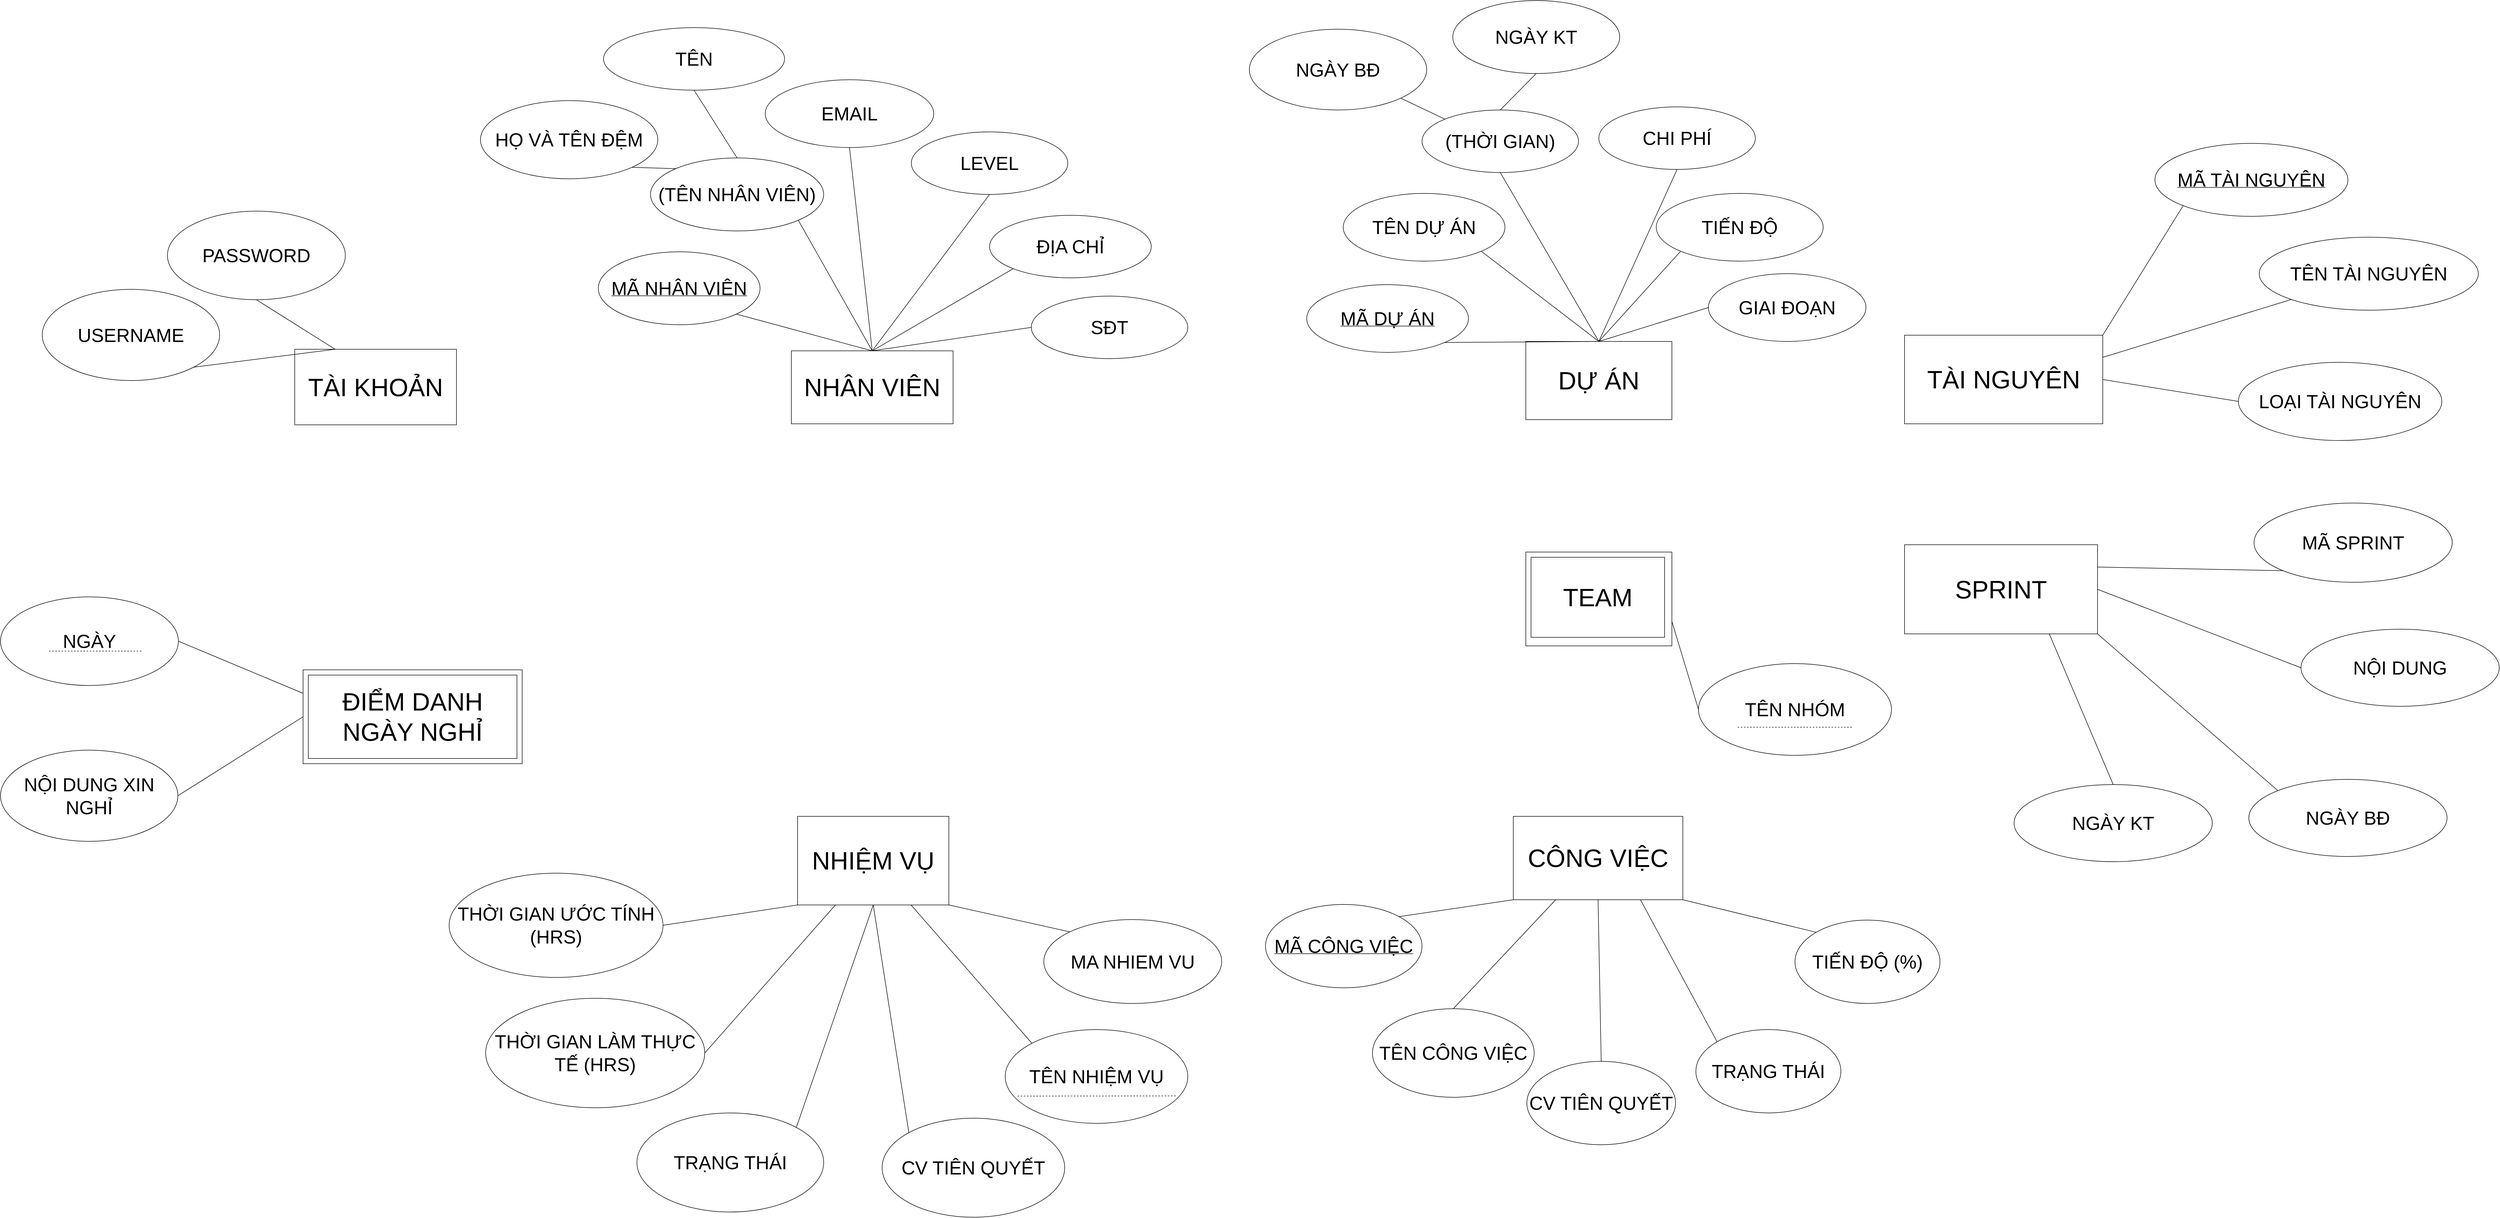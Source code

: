 <mxfile version="21.7.5" type="device">
  <diagram id="C5RBs43oDa-KdzZeNtuy" name="Page-1">
    <mxGraphModel dx="7277" dy="4274" grid="1" gridSize="10" guides="1" tooltips="1" connect="1" arrows="1" fold="1" page="1" pageScale="1" pageWidth="827" pageHeight="1169" math="0" shadow="0">
      <root>
        <mxCell id="WIyWlLk6GJQsqaUBKTNV-0" />
        <mxCell id="WIyWlLk6GJQsqaUBKTNV-1" parent="WIyWlLk6GJQsqaUBKTNV-0" />
        <mxCell id="E47bJIEnCqPPnaEcUkM_-0" value="&lt;font style=&quot;font-size: 48px;&quot;&gt;TÀI KHOẢN&lt;/font&gt;" style="rounded=0;whiteSpace=wrap;html=1;" parent="WIyWlLk6GJQsqaUBKTNV-1" vertex="1">
          <mxGeometry x="-166" y="225" width="310" height="145" as="geometry" />
        </mxCell>
        <mxCell id="E47bJIEnCqPPnaEcUkM_-1" value="&lt;font style=&quot;font-size: 36px;&quot;&gt;USERNAME&lt;/font&gt;" style="ellipse;whiteSpace=wrap;html=1;" parent="WIyWlLk6GJQsqaUBKTNV-1" vertex="1">
          <mxGeometry x="-650" y="110" width="340" height="175" as="geometry" />
        </mxCell>
        <mxCell id="E47bJIEnCqPPnaEcUkM_-2" value="&lt;font style=&quot;font-size: 36px;&quot;&gt;PASSWORD&lt;/font&gt;" style="ellipse;whiteSpace=wrap;html=1;" parent="WIyWlLk6GJQsqaUBKTNV-1" vertex="1">
          <mxGeometry x="-410" y="-40" width="341" height="170" as="geometry" />
        </mxCell>
        <mxCell id="E47bJIEnCqPPnaEcUkM_-3" value="" style="endArrow=none;html=1;rounded=0;exitX=0.25;exitY=0;exitDx=0;exitDy=0;entryX=1;entryY=1;entryDx=0;entryDy=0;" parent="WIyWlLk6GJQsqaUBKTNV-1" source="E47bJIEnCqPPnaEcUkM_-0" target="E47bJIEnCqPPnaEcUkM_-1" edge="1">
          <mxGeometry width="50" height="50" relative="1" as="geometry">
            <mxPoint x="150" y="390" as="sourcePoint" />
            <mxPoint x="200" y="340" as="targetPoint" />
          </mxGeometry>
        </mxCell>
        <mxCell id="E47bJIEnCqPPnaEcUkM_-4" value="" style="endArrow=none;html=1;rounded=0;exitX=0.25;exitY=0;exitDx=0;exitDy=0;entryX=0.5;entryY=1;entryDx=0;entryDy=0;" parent="WIyWlLk6GJQsqaUBKTNV-1" source="E47bJIEnCqPPnaEcUkM_-0" target="E47bJIEnCqPPnaEcUkM_-2" edge="1">
          <mxGeometry width="50" height="50" relative="1" as="geometry">
            <mxPoint x="-180" y="260" as="sourcePoint" />
            <mxPoint x="-258" y="188" as="targetPoint" />
          </mxGeometry>
        </mxCell>
        <mxCell id="E47bJIEnCqPPnaEcUkM_-5" value="&lt;font style=&quot;font-size: 48px;&quot;&gt;NHÂN VIÊN&lt;/font&gt;" style="rounded=0;whiteSpace=wrap;html=1;" parent="WIyWlLk6GJQsqaUBKTNV-1" vertex="1">
          <mxGeometry x="786" y="228" width="310" height="140" as="geometry" />
        </mxCell>
        <mxCell id="E47bJIEnCqPPnaEcUkM_-6" value="&lt;u&gt;&lt;font style=&quot;font-size: 36px;&quot;&gt;MÃ NHÂN VIÊN&lt;/font&gt;&lt;/u&gt;" style="ellipse;whiteSpace=wrap;html=1;" parent="WIyWlLk6GJQsqaUBKTNV-1" vertex="1">
          <mxGeometry x="416" y="38" width="310" height="140" as="geometry" />
        </mxCell>
        <mxCell id="E47bJIEnCqPPnaEcUkM_-7" value="&lt;font style=&quot;font-size: 36px;&quot;&gt;(TÊN NHÂN VIÊN)&lt;/font&gt;" style="ellipse;whiteSpace=wrap;html=1;" parent="WIyWlLk6GJQsqaUBKTNV-1" vertex="1">
          <mxGeometry x="516" y="-142" width="332" height="140" as="geometry" />
        </mxCell>
        <mxCell id="E47bJIEnCqPPnaEcUkM_-8" value="&lt;font style=&quot;font-size: 36px;&quot;&gt;HỌ VÀ TÊN ĐỆM&lt;/font&gt;" style="ellipse;whiteSpace=wrap;html=1;" parent="WIyWlLk6GJQsqaUBKTNV-1" vertex="1">
          <mxGeometry x="190" y="-252" width="340" height="150" as="geometry" />
        </mxCell>
        <mxCell id="E47bJIEnCqPPnaEcUkM_-9" value="&lt;font style=&quot;font-size: 36px;&quot;&gt;TÊN&lt;/font&gt;" style="ellipse;whiteSpace=wrap;html=1;" parent="WIyWlLk6GJQsqaUBKTNV-1" vertex="1">
          <mxGeometry x="426" y="-392" width="347" height="120" as="geometry" />
        </mxCell>
        <mxCell id="E47bJIEnCqPPnaEcUkM_-10" value="&lt;span style=&quot;font-size: 36px;&quot;&gt;EMAIL&lt;/span&gt;" style="ellipse;whiteSpace=wrap;html=1;" parent="WIyWlLk6GJQsqaUBKTNV-1" vertex="1">
          <mxGeometry x="736" y="-292" width="323" height="130" as="geometry" />
        </mxCell>
        <mxCell id="E47bJIEnCqPPnaEcUkM_-11" value="&lt;font style=&quot;font-size: 36px;&quot;&gt;LEVEL&lt;/font&gt;" style="ellipse;whiteSpace=wrap;html=1;" parent="WIyWlLk6GJQsqaUBKTNV-1" vertex="1">
          <mxGeometry x="1016" y="-192" width="300" height="120" as="geometry" />
        </mxCell>
        <mxCell id="E47bJIEnCqPPnaEcUkM_-12" value="&lt;font style=&quot;font-size: 36px;&quot;&gt;ĐỊA CHỈ&lt;/font&gt;" style="ellipse;whiteSpace=wrap;html=1;" parent="WIyWlLk6GJQsqaUBKTNV-1" vertex="1">
          <mxGeometry x="1166" y="-32" width="310" height="120" as="geometry" />
        </mxCell>
        <mxCell id="E47bJIEnCqPPnaEcUkM_-13" value="&lt;font style=&quot;font-size: 36px;&quot;&gt;SĐT&lt;/font&gt;" style="ellipse;whiteSpace=wrap;html=1;" parent="WIyWlLk6GJQsqaUBKTNV-1" vertex="1">
          <mxGeometry x="1246" y="123" width="300" height="120" as="geometry" />
        </mxCell>
        <mxCell id="E47bJIEnCqPPnaEcUkM_-14" value="" style="endArrow=none;html=1;rounded=0;entryX=0.5;entryY=0;entryDx=0;entryDy=0;exitX=1;exitY=1;exitDx=0;exitDy=0;" parent="WIyWlLk6GJQsqaUBKTNV-1" source="E47bJIEnCqPPnaEcUkM_-6" target="E47bJIEnCqPPnaEcUkM_-5" edge="1">
          <mxGeometry width="50" height="50" relative="1" as="geometry">
            <mxPoint x="506" y="-2" as="sourcePoint" />
            <mxPoint x="556" y="-52" as="targetPoint" />
          </mxGeometry>
        </mxCell>
        <mxCell id="E47bJIEnCqPPnaEcUkM_-15" value="" style="endArrow=none;html=1;rounded=0;exitX=1;exitY=1;exitDx=0;exitDy=0;entryX=0.5;entryY=0;entryDx=0;entryDy=0;" parent="WIyWlLk6GJQsqaUBKTNV-1" source="E47bJIEnCqPPnaEcUkM_-7" target="E47bJIEnCqPPnaEcUkM_-5" edge="1">
          <mxGeometry width="50" height="50" relative="1" as="geometry">
            <mxPoint x="238" y="216" as="sourcePoint" />
            <mxPoint x="466" y="208" as="targetPoint" />
          </mxGeometry>
        </mxCell>
        <mxCell id="E47bJIEnCqPPnaEcUkM_-16" value="" style="endArrow=none;html=1;rounded=0;exitX=1;exitY=1;exitDx=0;exitDy=0;entryX=0;entryY=0;entryDx=0;entryDy=0;" parent="WIyWlLk6GJQsqaUBKTNV-1" source="E47bJIEnCqPPnaEcUkM_-8" target="E47bJIEnCqPPnaEcUkM_-7" edge="1">
          <mxGeometry width="50" height="50" relative="1" as="geometry">
            <mxPoint x="358" y="136" as="sourcePoint" />
            <mxPoint x="466" y="248" as="targetPoint" />
          </mxGeometry>
        </mxCell>
        <mxCell id="E47bJIEnCqPPnaEcUkM_-17" value="" style="endArrow=none;html=1;rounded=0;exitX=0.5;exitY=1;exitDx=0;exitDy=0;entryX=0.5;entryY=0;entryDx=0;entryDy=0;" parent="WIyWlLk6GJQsqaUBKTNV-1" source="E47bJIEnCqPPnaEcUkM_-9" target="E47bJIEnCqPPnaEcUkM_-7" edge="1">
          <mxGeometry width="50" height="50" relative="1" as="geometry">
            <mxPoint x="368" y="146" as="sourcePoint" />
            <mxPoint x="476" y="258" as="targetPoint" />
          </mxGeometry>
        </mxCell>
        <mxCell id="E47bJIEnCqPPnaEcUkM_-18" value="" style="endArrow=none;html=1;rounded=0;exitX=0.5;exitY=1;exitDx=0;exitDy=0;entryX=0.5;entryY=0;entryDx=0;entryDy=0;" parent="WIyWlLk6GJQsqaUBKTNV-1" source="E47bJIEnCqPPnaEcUkM_-10" target="E47bJIEnCqPPnaEcUkM_-5" edge="1">
          <mxGeometry width="50" height="50" relative="1" as="geometry">
            <mxPoint x="378" y="156" as="sourcePoint" />
            <mxPoint x="426" y="138" as="targetPoint" />
          </mxGeometry>
        </mxCell>
        <mxCell id="E47bJIEnCqPPnaEcUkM_-19" value="" style="endArrow=none;html=1;rounded=0;exitX=0.5;exitY=1;exitDx=0;exitDy=0;entryX=0.5;entryY=0;entryDx=0;entryDy=0;" parent="WIyWlLk6GJQsqaUBKTNV-1" source="E47bJIEnCqPPnaEcUkM_-11" target="E47bJIEnCqPPnaEcUkM_-5" edge="1">
          <mxGeometry width="50" height="50" relative="1" as="geometry">
            <mxPoint x="388" y="166" as="sourcePoint" />
            <mxPoint x="496" y="278" as="targetPoint" />
          </mxGeometry>
        </mxCell>
        <mxCell id="E47bJIEnCqPPnaEcUkM_-20" value="" style="endArrow=none;html=1;rounded=0;exitX=0;exitY=1;exitDx=0;exitDy=0;entryX=0.5;entryY=0;entryDx=0;entryDy=0;" parent="WIyWlLk6GJQsqaUBKTNV-1" source="E47bJIEnCqPPnaEcUkM_-12" target="E47bJIEnCqPPnaEcUkM_-5" edge="1">
          <mxGeometry width="50" height="50" relative="1" as="geometry">
            <mxPoint x="398" y="176" as="sourcePoint" />
            <mxPoint x="506" y="288" as="targetPoint" />
          </mxGeometry>
        </mxCell>
        <mxCell id="E47bJIEnCqPPnaEcUkM_-21" value="" style="endArrow=none;html=1;rounded=0;exitX=0;exitY=0.5;exitDx=0;exitDy=0;entryX=0.5;entryY=0;entryDx=0;entryDy=0;" parent="WIyWlLk6GJQsqaUBKTNV-1" source="E47bJIEnCqPPnaEcUkM_-13" target="E47bJIEnCqPPnaEcUkM_-5" edge="1">
          <mxGeometry width="50" height="50" relative="1" as="geometry">
            <mxPoint x="408" y="186" as="sourcePoint" />
            <mxPoint x="516" y="298" as="targetPoint" />
          </mxGeometry>
        </mxCell>
        <mxCell id="E47bJIEnCqPPnaEcUkM_-28" value="" style="group" parent="WIyWlLk6GJQsqaUBKTNV-1" vertex="1" connectable="0">
          <mxGeometry x="798" y="1121" width="290" height="170" as="geometry" />
        </mxCell>
        <mxCell id="E47bJIEnCqPPnaEcUkM_-24" value="&lt;font style=&quot;font-size: 48px;&quot;&gt;NHIỆM VỤ&lt;/font&gt;" style="rounded=0;whiteSpace=wrap;html=1;movable=1;resizable=1;rotatable=1;deletable=1;editable=1;locked=0;connectable=1;" parent="E47bJIEnCqPPnaEcUkM_-28" vertex="1">
          <mxGeometry width="290" height="170" as="geometry" />
        </mxCell>
        <mxCell id="E47bJIEnCqPPnaEcUkM_-48" value="&lt;font style=&quot;font-size: 36px;&quot;&gt;CV TIÊN QUYẾT&lt;/font&gt;" style="ellipse;whiteSpace=wrap;html=1;rounded=0;strokeColor=default;fontFamily=Helvetica;fontSize=12;fontColor=default;fillColor=default;" parent="WIyWlLk6GJQsqaUBKTNV-1" vertex="1">
          <mxGeometry x="960" y="1700" width="350" height="190" as="geometry" />
        </mxCell>
        <mxCell id="E47bJIEnCqPPnaEcUkM_-49" value="&lt;font style=&quot;font-size: 36px;&quot;&gt;TRẠNG THÁI&lt;/font&gt;" style="ellipse;whiteSpace=wrap;html=1;rounded=0;strokeColor=default;fontFamily=Helvetica;fontSize=12;fontColor=default;fillColor=default;" parent="WIyWlLk6GJQsqaUBKTNV-1" vertex="1">
          <mxGeometry x="490" y="1690" width="358" height="190" as="geometry" />
        </mxCell>
        <mxCell id="E47bJIEnCqPPnaEcUkM_-50" value="&lt;font style=&quot;font-size: 36px;&quot;&gt;MA NHIEM VU&lt;/font&gt;" style="ellipse;whiteSpace=wrap;html=1;rounded=0;strokeColor=default;fontFamily=Helvetica;fontSize=12;fontColor=default;fillColor=default;" parent="WIyWlLk6GJQsqaUBKTNV-1" vertex="1">
          <mxGeometry x="1270" y="1319" width="341" height="161" as="geometry" />
        </mxCell>
        <mxCell id="E47bJIEnCqPPnaEcUkM_-51" value="&lt;span style=&quot;font-size: 36px;&quot;&gt;THỜI GIAN ƯỚC TÍNH (HRS)&lt;/span&gt;" style="ellipse;whiteSpace=wrap;html=1;rounded=0;strokeColor=default;fontFamily=Helvetica;fontSize=12;fontColor=default;fillColor=default;" parent="WIyWlLk6GJQsqaUBKTNV-1" vertex="1">
          <mxGeometry x="130" y="1230" width="410" height="200" as="geometry" />
        </mxCell>
        <mxCell id="E47bJIEnCqPPnaEcUkM_-52" value="&lt;span style=&quot;font-size: 36px;&quot;&gt;THỜI GIAN LÀM THỰC TẾ (HRS)&lt;/span&gt;" style="ellipse;whiteSpace=wrap;html=1;rounded=0;strokeColor=default;fontFamily=Helvetica;fontSize=12;fontColor=default;fillColor=default;" parent="WIyWlLk6GJQsqaUBKTNV-1" vertex="1">
          <mxGeometry x="200" y="1470" width="420" height="210" as="geometry" />
        </mxCell>
        <mxCell id="E47bJIEnCqPPnaEcUkM_-53" value="" style="endArrow=none;html=1;rounded=0;fontFamily=Helvetica;fontSize=12;fontColor=default;entryX=0.75;entryY=1;entryDx=0;entryDy=0;exitX=0;exitY=0;exitDx=0;exitDy=0;" parent="WIyWlLk6GJQsqaUBKTNV-1" source="E47bJIEnCqPPnaEcUkM_-47" target="E47bJIEnCqPPnaEcUkM_-24" edge="1">
          <mxGeometry width="50" height="50" relative="1" as="geometry">
            <mxPoint x="599" y="1170" as="sourcePoint" />
            <mxPoint x="966.5" y="1340.0" as="targetPoint" />
          </mxGeometry>
        </mxCell>
        <mxCell id="E47bJIEnCqPPnaEcUkM_-54" value="" style="endArrow=none;html=1;rounded=0;fontFamily=Helvetica;fontSize=12;fontColor=default;entryX=0.5;entryY=1;entryDx=0;entryDy=0;exitX=0;exitY=0;exitDx=0;exitDy=0;" parent="WIyWlLk6GJQsqaUBKTNV-1" source="E47bJIEnCqPPnaEcUkM_-48" target="E47bJIEnCqPPnaEcUkM_-24" edge="1">
          <mxGeometry width="50" height="50" relative="1" as="geometry">
            <mxPoint x="641" y="1342" as="sourcePoint" />
            <mxPoint x="894" y="1340.0" as="targetPoint" />
          </mxGeometry>
        </mxCell>
        <mxCell id="E47bJIEnCqPPnaEcUkM_-55" value="" style="endArrow=none;html=1;rounded=0;fontFamily=Helvetica;fontSize=12;fontColor=default;entryX=1;entryY=1;entryDx=0;entryDy=0;exitX=0;exitY=0;exitDx=0;exitDy=0;" parent="WIyWlLk6GJQsqaUBKTNV-1" source="E47bJIEnCqPPnaEcUkM_-50" target="E47bJIEnCqPPnaEcUkM_-24" edge="1">
          <mxGeometry width="50" height="50" relative="1" as="geometry">
            <mxPoint x="651" y="1352" as="sourcePoint" />
            <mxPoint x="1039" y="1340.0" as="targetPoint" />
          </mxGeometry>
        </mxCell>
        <mxCell id="E47bJIEnCqPPnaEcUkM_-56" value="" style="endArrow=none;html=1;rounded=0;fontFamily=Helvetica;fontSize=12;fontColor=default;entryX=0.25;entryY=1;entryDx=0;entryDy=0;exitX=1;exitY=0.5;exitDx=0;exitDy=0;" parent="WIyWlLk6GJQsqaUBKTNV-1" source="E47bJIEnCqPPnaEcUkM_-52" target="E47bJIEnCqPPnaEcUkM_-24" edge="1">
          <mxGeometry width="50" height="50" relative="1" as="geometry">
            <mxPoint x="487" y="1793" as="sourcePoint" />
            <mxPoint x="749" y="1340.0" as="targetPoint" />
          </mxGeometry>
        </mxCell>
        <mxCell id="E47bJIEnCqPPnaEcUkM_-57" value="" style="endArrow=none;html=1;rounded=0;fontFamily=Helvetica;fontSize=12;fontColor=default;entryX=1;entryY=0.5;entryDx=0;entryDy=0;exitX=0;exitY=1;exitDx=0;exitDy=0;" parent="WIyWlLk6GJQsqaUBKTNV-1" source="E47bJIEnCqPPnaEcUkM_-24" target="E47bJIEnCqPPnaEcUkM_-51" edge="1">
          <mxGeometry width="50" height="50" relative="1" as="geometry">
            <mxPoint x="749" y="1297.5" as="sourcePoint" />
            <mxPoint x="625" y="1680" as="targetPoint" />
          </mxGeometry>
        </mxCell>
        <mxCell id="E47bJIEnCqPPnaEcUkM_-58" value="" style="endArrow=none;html=1;rounded=0;fontFamily=Helvetica;fontSize=12;fontColor=default;entryX=0.5;entryY=1;entryDx=0;entryDy=0;exitX=1;exitY=0;exitDx=0;exitDy=0;" parent="WIyWlLk6GJQsqaUBKTNV-1" source="E47bJIEnCqPPnaEcUkM_-49" target="E47bJIEnCqPPnaEcUkM_-24" edge="1">
          <mxGeometry width="50" height="50" relative="1" as="geometry">
            <mxPoint x="681" y="1382" as="sourcePoint" />
            <mxPoint x="821.5" y="1340.0" as="targetPoint" />
          </mxGeometry>
        </mxCell>
        <mxCell id="E47bJIEnCqPPnaEcUkM_-59" value="&lt;font style=&quot;font-size: 48px;&quot;&gt;DỰ ÁN&lt;/font&gt;" style="rounded=0;whiteSpace=wrap;html=1;" parent="WIyWlLk6GJQsqaUBKTNV-1" vertex="1">
          <mxGeometry x="2194" y="210" width="280" height="150" as="geometry" />
        </mxCell>
        <mxCell id="E47bJIEnCqPPnaEcUkM_-60" value="&lt;u&gt;&lt;font style=&quot;font-size: 36px;&quot;&gt;MÃ DỰ ÁN&lt;/font&gt;&lt;/u&gt;" style="ellipse;whiteSpace=wrap;html=1;" parent="WIyWlLk6GJQsqaUBKTNV-1" vertex="1">
          <mxGeometry x="1774" y="101" width="310" height="130" as="geometry" />
        </mxCell>
        <mxCell id="E47bJIEnCqPPnaEcUkM_-61" value="&lt;font style=&quot;font-size: 36px;&quot;&gt;(THỜI GIAN)&lt;/font&gt;" style="ellipse;whiteSpace=wrap;html=1;" parent="WIyWlLk6GJQsqaUBKTNV-1" vertex="1">
          <mxGeometry x="1995" y="-234" width="300" height="120" as="geometry" />
        </mxCell>
        <mxCell id="E47bJIEnCqPPnaEcUkM_-62" value="&lt;font style=&quot;font-size: 36px;&quot;&gt;NGÀY BĐ&lt;/font&gt;" style="ellipse;whiteSpace=wrap;html=1;" parent="WIyWlLk6GJQsqaUBKTNV-1" vertex="1">
          <mxGeometry x="1664" y="-389" width="340" height="155" as="geometry" />
        </mxCell>
        <mxCell id="E47bJIEnCqPPnaEcUkM_-63" value="&lt;font style=&quot;font-size: 36px;&quot;&gt;NGÀY KT&lt;/font&gt;" style="ellipse;whiteSpace=wrap;html=1;" parent="WIyWlLk6GJQsqaUBKTNV-1" vertex="1">
          <mxGeometry x="2054" y="-444" width="320" height="140" as="geometry" />
        </mxCell>
        <mxCell id="E47bJIEnCqPPnaEcUkM_-64" value="&lt;font style=&quot;font-size: 36px;&quot;&gt;TÊN DỰ ÁN&lt;/font&gt;" style="ellipse;whiteSpace=wrap;html=1;" parent="WIyWlLk6GJQsqaUBKTNV-1" vertex="1">
          <mxGeometry x="1844" y="-74" width="310" height="130" as="geometry" />
        </mxCell>
        <mxCell id="E47bJIEnCqPPnaEcUkM_-65" value="&lt;font style=&quot;font-size: 36px;&quot;&gt;CHI PHÍ&lt;/font&gt;" style="ellipse;whiteSpace=wrap;html=1;" parent="WIyWlLk6GJQsqaUBKTNV-1" vertex="1">
          <mxGeometry x="2334" y="-240" width="300" height="120" as="geometry" />
        </mxCell>
        <mxCell id="E47bJIEnCqPPnaEcUkM_-66" value="&lt;font style=&quot;font-size: 36px;&quot;&gt;TIẾN ĐỘ&lt;/font&gt;" style="ellipse;whiteSpace=wrap;html=1;" parent="WIyWlLk6GJQsqaUBKTNV-1" vertex="1">
          <mxGeometry x="2444" y="-74" width="320" height="130" as="geometry" />
        </mxCell>
        <mxCell id="E47bJIEnCqPPnaEcUkM_-67" value="&lt;font style=&quot;font-size: 36px;&quot;&gt;GIAI ĐOẠN&lt;/font&gt;" style="ellipse;whiteSpace=wrap;html=1;" parent="WIyWlLk6GJQsqaUBKTNV-1" vertex="1">
          <mxGeometry x="2544" y="80" width="302" height="130" as="geometry" />
        </mxCell>
        <mxCell id="E47bJIEnCqPPnaEcUkM_-68" value="" style="endArrow=none;html=1;rounded=0;entryX=0.5;entryY=0;entryDx=0;entryDy=0;exitX=1;exitY=1;exitDx=0;exitDy=0;" parent="WIyWlLk6GJQsqaUBKTNV-1" source="E47bJIEnCqPPnaEcUkM_-60" target="E47bJIEnCqPPnaEcUkM_-59" edge="1">
          <mxGeometry width="50" height="50" relative="1" as="geometry">
            <mxPoint x="1794" y="20" as="sourcePoint" />
            <mxPoint x="1844" y="-30" as="targetPoint" />
          </mxGeometry>
        </mxCell>
        <mxCell id="E47bJIEnCqPPnaEcUkM_-69" value="" style="endArrow=none;html=1;rounded=0;exitX=0.5;exitY=1;exitDx=0;exitDy=0;entryX=0.5;entryY=0;entryDx=0;entryDy=0;" parent="WIyWlLk6GJQsqaUBKTNV-1" source="E47bJIEnCqPPnaEcUkM_-61" target="E47bJIEnCqPPnaEcUkM_-59" edge="1">
          <mxGeometry width="50" height="50" relative="1" as="geometry">
            <mxPoint x="1526" y="238" as="sourcePoint" />
            <mxPoint x="1754" y="230" as="targetPoint" />
          </mxGeometry>
        </mxCell>
        <mxCell id="E47bJIEnCqPPnaEcUkM_-70" value="" style="endArrow=none;html=1;rounded=0;exitX=1;exitY=1;exitDx=0;exitDy=0;entryX=0;entryY=0;entryDx=0;entryDy=0;" parent="WIyWlLk6GJQsqaUBKTNV-1" source="E47bJIEnCqPPnaEcUkM_-62" target="E47bJIEnCqPPnaEcUkM_-61" edge="1">
          <mxGeometry width="50" height="50" relative="1" as="geometry">
            <mxPoint x="1646" y="158" as="sourcePoint" />
            <mxPoint x="1754" y="270" as="targetPoint" />
          </mxGeometry>
        </mxCell>
        <mxCell id="E47bJIEnCqPPnaEcUkM_-71" value="" style="endArrow=none;html=1;rounded=0;exitX=0.5;exitY=1;exitDx=0;exitDy=0;entryX=0.5;entryY=0;entryDx=0;entryDy=0;" parent="WIyWlLk6GJQsqaUBKTNV-1" source="E47bJIEnCqPPnaEcUkM_-63" target="E47bJIEnCqPPnaEcUkM_-61" edge="1">
          <mxGeometry width="50" height="50" relative="1" as="geometry">
            <mxPoint x="1656" y="168" as="sourcePoint" />
            <mxPoint x="1764" y="280" as="targetPoint" />
          </mxGeometry>
        </mxCell>
        <mxCell id="E47bJIEnCqPPnaEcUkM_-72" value="" style="endArrow=none;html=1;rounded=0;exitX=1;exitY=1;exitDx=0;exitDy=0;entryX=0.5;entryY=0;entryDx=0;entryDy=0;" parent="WIyWlLk6GJQsqaUBKTNV-1" source="E47bJIEnCqPPnaEcUkM_-64" target="E47bJIEnCqPPnaEcUkM_-59" edge="1">
          <mxGeometry width="50" height="50" relative="1" as="geometry">
            <mxPoint x="1666" y="178" as="sourcePoint" />
            <mxPoint x="1714" y="160" as="targetPoint" />
          </mxGeometry>
        </mxCell>
        <mxCell id="E47bJIEnCqPPnaEcUkM_-73" value="" style="endArrow=none;html=1;rounded=0;exitX=0.5;exitY=1;exitDx=0;exitDy=0;entryX=0.5;entryY=0;entryDx=0;entryDy=0;" parent="WIyWlLk6GJQsqaUBKTNV-1" source="E47bJIEnCqPPnaEcUkM_-65" target="E47bJIEnCqPPnaEcUkM_-59" edge="1">
          <mxGeometry width="50" height="50" relative="1" as="geometry">
            <mxPoint x="1676" y="188" as="sourcePoint" />
            <mxPoint x="1784" y="300" as="targetPoint" />
          </mxGeometry>
        </mxCell>
        <mxCell id="E47bJIEnCqPPnaEcUkM_-74" value="" style="endArrow=none;html=1;rounded=0;exitX=0;exitY=1;exitDx=0;exitDy=0;entryX=0.5;entryY=0;entryDx=0;entryDy=0;" parent="WIyWlLk6GJQsqaUBKTNV-1" source="E47bJIEnCqPPnaEcUkM_-66" target="E47bJIEnCqPPnaEcUkM_-59" edge="1">
          <mxGeometry width="50" height="50" relative="1" as="geometry">
            <mxPoint x="1686" y="198" as="sourcePoint" />
            <mxPoint x="1794" y="310" as="targetPoint" />
          </mxGeometry>
        </mxCell>
        <mxCell id="E47bJIEnCqPPnaEcUkM_-75" value="" style="endArrow=none;html=1;rounded=0;exitX=0;exitY=0.5;exitDx=0;exitDy=0;entryX=0.5;entryY=0;entryDx=0;entryDy=0;" parent="WIyWlLk6GJQsqaUBKTNV-1" source="E47bJIEnCqPPnaEcUkM_-67" target="E47bJIEnCqPPnaEcUkM_-59" edge="1">
          <mxGeometry width="50" height="50" relative="1" as="geometry">
            <mxPoint x="1696" y="208" as="sourcePoint" />
            <mxPoint x="1804" y="320" as="targetPoint" />
          </mxGeometry>
        </mxCell>
        <mxCell id="E47bJIEnCqPPnaEcUkM_-82" value="" style="endArrow=none;html=1;rounded=0;entryX=0;entryY=0.5;entryDx=0;entryDy=0;exitX=1;exitY=0.5;exitDx=0;exitDy=0;" parent="WIyWlLk6GJQsqaUBKTNV-1" source="E47bJIEnCqPPnaEcUkM_-85" target="E47bJIEnCqPPnaEcUkM_-80" edge="1">
          <mxGeometry width="50" height="50" relative="1" as="geometry">
            <mxPoint x="2564" y="594" as="sourcePoint" />
            <mxPoint x="2261" y="642" as="targetPoint" />
          </mxGeometry>
        </mxCell>
        <mxCell id="E47bJIEnCqPPnaEcUkM_-83" value="" style="group;rounded=0;strokeColor=default;fontFamily=Helvetica;fontSize=12;fontColor=default;fillColor=default;html=1;" parent="WIyWlLk6GJQsqaUBKTNV-1" vertex="1" connectable="0">
          <mxGeometry x="2194" y="614" width="280" height="180" as="geometry" />
        </mxCell>
        <mxCell id="E47bJIEnCqPPnaEcUkM_-85" value="&lt;font style=&quot;font-size: 48px;&quot;&gt;TEAM&lt;/font&gt;" style="rounded=0;whiteSpace=wrap;html=1;movable=1;resizable=1;rotatable=1;deletable=1;editable=1;locked=0;connectable=1;strokeColor=default;fontFamily=Helvetica;fontSize=12;fontColor=default;fillColor=default;" parent="E47bJIEnCqPPnaEcUkM_-83" vertex="1">
          <mxGeometry x="10" y="10" width="256" height="153.63" as="geometry" />
        </mxCell>
        <mxCell id="E47bJIEnCqPPnaEcUkM_-87" value="&lt;span style=&quot;font-size: 48px;&quot;&gt;CÔNG VIỆC&lt;/span&gt;" style="rounded=0;whiteSpace=wrap;html=1;" parent="WIyWlLk6GJQsqaUBKTNV-1" vertex="1">
          <mxGeometry x="2170" y="1121" width="325" height="160" as="geometry" />
        </mxCell>
        <mxCell id="E47bJIEnCqPPnaEcUkM_-88" value="&lt;font style=&quot;font-size: 36px;&quot;&gt;TRẠNG THÁI&lt;/font&gt;" style="ellipse;whiteSpace=wrap;html=1;" parent="WIyWlLk6GJQsqaUBKTNV-1" vertex="1">
          <mxGeometry x="2520" y="1530" width="278" height="160" as="geometry" />
        </mxCell>
        <mxCell id="E47bJIEnCqPPnaEcUkM_-92" value="&lt;font style=&quot;font-size: 36px;&quot;&gt;CV TIÊN QUYẾT&lt;/font&gt;" style="ellipse;whiteSpace=wrap;html=1;" parent="WIyWlLk6GJQsqaUBKTNV-1" vertex="1">
          <mxGeometry x="2196" y="1591" width="285" height="160" as="geometry" />
        </mxCell>
        <mxCell id="E47bJIEnCqPPnaEcUkM_-94" value="&lt;u&gt;&lt;font style=&quot;font-size: 36px;&quot;&gt;MÃ CÔNG VIỆC&lt;/font&gt;&lt;/u&gt;" style="ellipse;whiteSpace=wrap;html=1;" parent="WIyWlLk6GJQsqaUBKTNV-1" vertex="1">
          <mxGeometry x="1695" y="1290" width="300" height="160" as="geometry" />
        </mxCell>
        <mxCell id="E47bJIEnCqPPnaEcUkM_-95" value="&lt;font style=&quot;font-size: 36px;&quot;&gt;TÊN CÔNG VIỆC&lt;/font&gt;" style="ellipse;whiteSpace=wrap;html=1;" parent="WIyWlLk6GJQsqaUBKTNV-1" vertex="1">
          <mxGeometry x="1900" y="1490" width="310" height="170" as="geometry" />
        </mxCell>
        <mxCell id="E47bJIEnCqPPnaEcUkM_-96" value="" style="endArrow=none;html=1;rounded=0;entryX=0.75;entryY=1;entryDx=0;entryDy=0;exitX=0;exitY=0;exitDx=0;exitDy=0;" parent="WIyWlLk6GJQsqaUBKTNV-1" source="E47bJIEnCqPPnaEcUkM_-88" target="E47bJIEnCqPPnaEcUkM_-87" edge="1">
          <mxGeometry width="50" height="50" relative="1" as="geometry">
            <mxPoint x="2497.5" y="996" as="sourcePoint" />
            <mxPoint x="2547.5" y="946" as="targetPoint" />
          </mxGeometry>
        </mxCell>
        <mxCell id="E47bJIEnCqPPnaEcUkM_-100" value="" style="endArrow=none;html=1;rounded=0;exitX=0.5;exitY=0;exitDx=0;exitDy=0;entryX=0.5;entryY=1;entryDx=0;entryDy=0;" parent="WIyWlLk6GJQsqaUBKTNV-1" source="E47bJIEnCqPPnaEcUkM_-92" target="E47bJIEnCqPPnaEcUkM_-87" edge="1">
          <mxGeometry width="50" height="50" relative="1" as="geometry">
            <mxPoint x="2369.5" y="1154" as="sourcePoint" />
            <mxPoint x="2417.5" y="1136" as="targetPoint" />
          </mxGeometry>
        </mxCell>
        <mxCell id="E47bJIEnCqPPnaEcUkM_-102" value="" style="endArrow=none;html=1;rounded=0;exitX=1;exitY=0;exitDx=0;exitDy=0;entryX=0;entryY=1;entryDx=0;entryDy=0;" parent="WIyWlLk6GJQsqaUBKTNV-1" source="E47bJIEnCqPPnaEcUkM_-94" target="E47bJIEnCqPPnaEcUkM_-87" edge="1">
          <mxGeometry width="50" height="50" relative="1" as="geometry">
            <mxPoint x="2389.5" y="1174" as="sourcePoint" />
            <mxPoint x="2497.5" y="1286" as="targetPoint" />
          </mxGeometry>
        </mxCell>
        <mxCell id="E47bJIEnCqPPnaEcUkM_-103" value="" style="endArrow=none;html=1;rounded=0;exitX=0.5;exitY=0;exitDx=0;exitDy=0;entryX=0.25;entryY=1;entryDx=0;entryDy=0;" parent="WIyWlLk6GJQsqaUBKTNV-1" source="E47bJIEnCqPPnaEcUkM_-95" target="E47bJIEnCqPPnaEcUkM_-87" edge="1">
          <mxGeometry width="50" height="50" relative="1" as="geometry">
            <mxPoint x="2399.5" y="1184" as="sourcePoint" />
            <mxPoint x="2507.5" y="1296" as="targetPoint" />
          </mxGeometry>
        </mxCell>
        <mxCell id="E47bJIEnCqPPnaEcUkM_-109" value="&lt;font style=&quot;font-size: 48px;&quot;&gt;TÀI NGUYÊN&lt;/font&gt;" style="rounded=0;whiteSpace=wrap;html=1;" parent="WIyWlLk6GJQsqaUBKTNV-1" vertex="1">
          <mxGeometry x="2920" y="198" width="380" height="170" as="geometry" />
        </mxCell>
        <mxCell id="E47bJIEnCqPPnaEcUkM_-110" value="&lt;u&gt;&lt;font style=&quot;font-size: 36px;&quot;&gt;MÃ TÀI NGUYÊN&lt;/font&gt;&lt;/u&gt;" style="ellipse;whiteSpace=wrap;html=1;" parent="WIyWlLk6GJQsqaUBKTNV-1" vertex="1">
          <mxGeometry x="3400" y="-170" width="370" height="140" as="geometry" />
        </mxCell>
        <mxCell id="E47bJIEnCqPPnaEcUkM_-111" value="&lt;font style=&quot;font-size: 36px;&quot;&gt;TÊN TÀI NGUYÊN&lt;/font&gt;" style="ellipse;whiteSpace=wrap;html=1;" parent="WIyWlLk6GJQsqaUBKTNV-1" vertex="1">
          <mxGeometry x="3600" y="10" width="420" height="140" as="geometry" />
        </mxCell>
        <mxCell id="E47bJIEnCqPPnaEcUkM_-112" value="&lt;font style=&quot;font-size: 36px;&quot;&gt;LOẠI TÀI NGUYÊN&lt;/font&gt;" style="ellipse;whiteSpace=wrap;html=1;" parent="WIyWlLk6GJQsqaUBKTNV-1" vertex="1">
          <mxGeometry x="3560" y="250" width="390" height="150" as="geometry" />
        </mxCell>
        <mxCell id="E47bJIEnCqPPnaEcUkM_-114" value="" style="endArrow=none;html=1;rounded=0;exitX=0;exitY=1;exitDx=0;exitDy=0;entryX=1;entryY=0;entryDx=0;entryDy=0;" parent="WIyWlLk6GJQsqaUBKTNV-1" source="E47bJIEnCqPPnaEcUkM_-110" target="E47bJIEnCqPPnaEcUkM_-109" edge="1">
          <mxGeometry width="50" height="50" relative="1" as="geometry">
            <mxPoint x="2361" y="116" as="sourcePoint" />
            <mxPoint x="2469" y="228" as="targetPoint" />
          </mxGeometry>
        </mxCell>
        <mxCell id="E47bJIEnCqPPnaEcUkM_-115" value="" style="endArrow=none;html=1;rounded=0;exitX=0;exitY=1;exitDx=0;exitDy=0;entryX=1;entryY=0.25;entryDx=0;entryDy=0;" parent="WIyWlLk6GJQsqaUBKTNV-1" source="E47bJIEnCqPPnaEcUkM_-111" target="E47bJIEnCqPPnaEcUkM_-109" edge="1">
          <mxGeometry width="50" height="50" relative="1" as="geometry">
            <mxPoint x="2371" y="126" as="sourcePoint" />
            <mxPoint x="2479" y="238" as="targetPoint" />
          </mxGeometry>
        </mxCell>
        <mxCell id="E47bJIEnCqPPnaEcUkM_-116" value="" style="endArrow=none;html=1;rounded=0;exitX=0;exitY=0.5;exitDx=0;exitDy=0;entryX=1;entryY=0.5;entryDx=0;entryDy=0;" parent="WIyWlLk6GJQsqaUBKTNV-1" source="E47bJIEnCqPPnaEcUkM_-112" target="E47bJIEnCqPPnaEcUkM_-109" edge="1">
          <mxGeometry width="50" height="50" relative="1" as="geometry">
            <mxPoint x="2381" y="136" as="sourcePoint" />
            <mxPoint x="2489" y="248" as="targetPoint" />
          </mxGeometry>
        </mxCell>
        <mxCell id="E47bJIEnCqPPnaEcUkM_-123" value="&lt;span style=&quot;font-size: 48px;&quot;&gt;SPRINT&lt;/span&gt;" style="rounded=0;whiteSpace=wrap;html=1;" parent="WIyWlLk6GJQsqaUBKTNV-1" vertex="1">
          <mxGeometry x="2920" y="600" width="370" height="171" as="geometry" />
        </mxCell>
        <mxCell id="E47bJIEnCqPPnaEcUkM_-124" value="&lt;font style=&quot;font-size: 36px;&quot;&gt;MÃ SPRINT&lt;/font&gt;" style="ellipse;whiteSpace=wrap;html=1;" parent="WIyWlLk6GJQsqaUBKTNV-1" vertex="1">
          <mxGeometry x="3590" y="520" width="380" height="152" as="geometry" />
        </mxCell>
        <mxCell id="E47bJIEnCqPPnaEcUkM_-125" value="&lt;font style=&quot;font-size: 36px;&quot;&gt;NỘI DUNG&lt;/font&gt;" style="ellipse;whiteSpace=wrap;html=1;" parent="WIyWlLk6GJQsqaUBKTNV-1" vertex="1">
          <mxGeometry x="3680" y="762" width="380" height="148" as="geometry" />
        </mxCell>
        <mxCell id="E47bJIEnCqPPnaEcUkM_-127" value="" style="endArrow=none;html=1;rounded=0;exitX=0;exitY=1;exitDx=0;exitDy=0;entryX=1;entryY=0.25;entryDx=0;entryDy=0;" parent="WIyWlLk6GJQsqaUBKTNV-1" source="E47bJIEnCqPPnaEcUkM_-124" target="E47bJIEnCqPPnaEcUkM_-123" edge="1">
          <mxGeometry width="50" height="50" relative="1" as="geometry">
            <mxPoint x="3175" y="669" as="sourcePoint" />
            <mxPoint x="3283" y="781" as="targetPoint" />
          </mxGeometry>
        </mxCell>
        <mxCell id="E47bJIEnCqPPnaEcUkM_-128" value="" style="endArrow=none;html=1;rounded=0;exitX=0;exitY=0.5;exitDx=0;exitDy=0;entryX=1;entryY=0.5;entryDx=0;entryDy=0;" parent="WIyWlLk6GJQsqaUBKTNV-1" source="E47bJIEnCqPPnaEcUkM_-125" target="E47bJIEnCqPPnaEcUkM_-123" edge="1">
          <mxGeometry width="50" height="50" relative="1" as="geometry">
            <mxPoint x="3185" y="679" as="sourcePoint" />
            <mxPoint x="3293" y="791" as="targetPoint" />
          </mxGeometry>
        </mxCell>
        <mxCell id="I9DkorBNGd35Bunjnrnz-1" value="&lt;font style=&quot;font-size: 36px;&quot;&gt;NỘI DUNG XIN NGHỈ&lt;/font&gt;" style="ellipse;whiteSpace=wrap;html=1;" vertex="1" parent="WIyWlLk6GJQsqaUBKTNV-1">
          <mxGeometry x="-730" y="994" width="340" height="175" as="geometry" />
        </mxCell>
        <mxCell id="I9DkorBNGd35Bunjnrnz-3" value="" style="endArrow=none;html=1;rounded=0;exitX=0;exitY=0.5;exitDx=0;exitDy=0;entryX=1;entryY=0.5;entryDx=0;entryDy=0;" edge="1" parent="WIyWlLk6GJQsqaUBKTNV-1" source="I9DkorBNGd35Bunjnrnz-7" target="I9DkorBNGd35Bunjnrnz-1">
          <mxGeometry width="50" height="50" relative="1" as="geometry">
            <mxPoint x="-166" y="1076.5" as="sourcePoint" />
            <mxPoint x="110" y="1130" as="targetPoint" />
          </mxGeometry>
        </mxCell>
        <mxCell id="I9DkorBNGd35Bunjnrnz-4" value="" style="endArrow=none;html=1;rounded=0;exitX=0;exitY=0.25;exitDx=0;exitDy=0;entryX=1;entryY=0.5;entryDx=0;entryDy=0;" edge="1" parent="WIyWlLk6GJQsqaUBKTNV-1" source="I9DkorBNGd35Bunjnrnz-7" target="I9DkorBNGd35Bunjnrnz-2">
          <mxGeometry width="50" height="50" relative="1" as="geometry">
            <mxPoint x="-166" y="1040.25" as="sourcePoint" />
            <mxPoint x="-380" y="810" as="targetPoint" />
          </mxGeometry>
        </mxCell>
        <mxCell id="I9DkorBNGd35Bunjnrnz-5" value="" style="group" vertex="1" connectable="0" parent="WIyWlLk6GJQsqaUBKTNV-1">
          <mxGeometry x="1196" y="1530" width="350" height="180" as="geometry" />
        </mxCell>
        <mxCell id="E47bJIEnCqPPnaEcUkM_-47" value="&lt;font style=&quot;font-size: 36px;&quot;&gt;TÊN NHIỆM VỤ&lt;/font&gt;" style="ellipse;whiteSpace=wrap;html=1;rounded=0;strokeColor=default;fontFamily=Helvetica;fontSize=12;fontColor=default;fillColor=default;" parent="I9DkorBNGd35Bunjnrnz-5" vertex="1">
          <mxGeometry width="350" height="180" as="geometry" />
        </mxCell>
        <mxCell id="E47bJIEnCqPPnaEcUkM_-77" value="" style="endArrow=none;dashed=1;html=1;rounded=0;fontFamily=Helvetica;fontSize=12;fontColor=default;" parent="I9DkorBNGd35Bunjnrnz-5" edge="1">
          <mxGeometry width="50" height="50" relative="1" as="geometry">
            <mxPoint x="326.667" y="127.286" as="sourcePoint" />
            <mxPoint x="23.333" y="127.659" as="targetPoint" />
          </mxGeometry>
        </mxCell>
        <mxCell id="I9DkorBNGd35Bunjnrnz-6" value="" style="group" vertex="1" connectable="0" parent="WIyWlLk6GJQsqaUBKTNV-1">
          <mxGeometry x="70" y="910" width="200" height="110" as="geometry" />
        </mxCell>
        <mxCell id="I9DkorBNGd35Bunjnrnz-7" value="" style="rounded=0;whiteSpace=wrap;html=1;movable=1;resizable=1;rotatable=1;deletable=1;editable=1;locked=0;connectable=1;" vertex="1" parent="I9DkorBNGd35Bunjnrnz-6">
          <mxGeometry x="-220" y="-70" width="420" height="180" as="geometry" />
        </mxCell>
        <mxCell id="I9DkorBNGd35Bunjnrnz-8" value="&lt;font style=&quot;font-size: 48px;&quot;&gt;ĐIỂM DANH NGÀY NGHỈ&lt;/font&gt;" style="rounded=0;whiteSpace=wrap;html=1;movable=1;resizable=1;rotatable=1;deletable=1;editable=1;locked=0;connectable=1;" vertex="1" parent="I9DkorBNGd35Bunjnrnz-6">
          <mxGeometry x="-210" y="-60" width="400" height="160" as="geometry" />
        </mxCell>
        <mxCell id="I9DkorBNGd35Bunjnrnz-10" value="" style="group" vertex="1" connectable="0" parent="WIyWlLk6GJQsqaUBKTNV-1">
          <mxGeometry x="-730" y="700" width="341" height="170" as="geometry" />
        </mxCell>
        <mxCell id="I9DkorBNGd35Bunjnrnz-2" value="&lt;span style=&quot;font-size: 36px;&quot;&gt;NGÀY&lt;/span&gt;" style="ellipse;whiteSpace=wrap;html=1;" vertex="1" parent="I9DkorBNGd35Bunjnrnz-10">
          <mxGeometry width="341" height="170" as="geometry" />
        </mxCell>
        <mxCell id="I9DkorBNGd35Bunjnrnz-9" value="" style="endArrow=none;dashed=1;html=1;rounded=0;" edge="1" parent="I9DkorBNGd35Bunjnrnz-10">
          <mxGeometry width="50" height="50" relative="1" as="geometry">
            <mxPoint x="93" y="104" as="sourcePoint" />
            <mxPoint x="273" y="104" as="targetPoint" />
          </mxGeometry>
        </mxCell>
        <mxCell id="I9DkorBNGd35Bunjnrnz-11" value="&lt;font style=&quot;font-size: 36px;&quot;&gt;TIẾN ĐỘ (%)&lt;/font&gt;" style="ellipse;whiteSpace=wrap;html=1;" vertex="1" parent="WIyWlLk6GJQsqaUBKTNV-1">
          <mxGeometry x="2710" y="1320" width="278" height="160" as="geometry" />
        </mxCell>
        <mxCell id="I9DkorBNGd35Bunjnrnz-12" value="" style="endArrow=none;html=1;rounded=0;entryX=1;entryY=1;entryDx=0;entryDy=0;exitX=0;exitY=0;exitDx=0;exitDy=0;" edge="1" parent="WIyWlLk6GJQsqaUBKTNV-1" source="I9DkorBNGd35Bunjnrnz-11" target="E47bJIEnCqPPnaEcUkM_-87">
          <mxGeometry width="50" height="50" relative="1" as="geometry">
            <mxPoint x="2512" y="1774" as="sourcePoint" />
            <mxPoint x="2424" y="1291" as="targetPoint" />
          </mxGeometry>
        </mxCell>
        <mxCell id="I9DkorBNGd35Bunjnrnz-14" value="&lt;font style=&quot;font-size: 36px;&quot;&gt;NGÀY BĐ&lt;/font&gt;" style="ellipse;whiteSpace=wrap;html=1;" vertex="1" parent="WIyWlLk6GJQsqaUBKTNV-1">
          <mxGeometry x="3580" y="1050" width="380" height="148" as="geometry" />
        </mxCell>
        <mxCell id="I9DkorBNGd35Bunjnrnz-15" value="&lt;font style=&quot;font-size: 36px;&quot;&gt;NGÀY KT&lt;/font&gt;" style="ellipse;whiteSpace=wrap;html=1;" vertex="1" parent="WIyWlLk6GJQsqaUBKTNV-1">
          <mxGeometry x="3130" y="1060" width="380" height="148" as="geometry" />
        </mxCell>
        <mxCell id="I9DkorBNGd35Bunjnrnz-16" value="" style="endArrow=none;html=1;rounded=0;exitX=0.5;exitY=0;exitDx=0;exitDy=0;entryX=0.75;entryY=1;entryDx=0;entryDy=0;" edge="1" parent="WIyWlLk6GJQsqaUBKTNV-1" source="I9DkorBNGd35Bunjnrnz-15" target="E47bJIEnCqPPnaEcUkM_-123">
          <mxGeometry width="50" height="50" relative="1" as="geometry">
            <mxPoint x="3650" y="874" as="sourcePoint" />
            <mxPoint x="3300" y="696" as="targetPoint" />
          </mxGeometry>
        </mxCell>
        <mxCell id="I9DkorBNGd35Bunjnrnz-17" value="" style="endArrow=none;html=1;rounded=0;exitX=0;exitY=0;exitDx=0;exitDy=0;entryX=1;entryY=1;entryDx=0;entryDy=0;" edge="1" parent="WIyWlLk6GJQsqaUBKTNV-1" source="I9DkorBNGd35Bunjnrnz-14" target="E47bJIEnCqPPnaEcUkM_-123">
          <mxGeometry width="50" height="50" relative="1" as="geometry">
            <mxPoint x="3660" y="884" as="sourcePoint" />
            <mxPoint x="3310" y="706" as="targetPoint" />
          </mxGeometry>
        </mxCell>
        <mxCell id="I9DkorBNGd35Bunjnrnz-21" value="" style="group" vertex="1" connectable="0" parent="WIyWlLk6GJQsqaUBKTNV-1">
          <mxGeometry x="2525" y="828" width="370" height="176" as="geometry" />
        </mxCell>
        <mxCell id="E47bJIEnCqPPnaEcUkM_-80" value="&lt;font style=&quot;font-size: 36px;&quot;&gt;TÊN NHÓM&lt;/font&gt;" style="ellipse;whiteSpace=wrap;html=1;" parent="I9DkorBNGd35Bunjnrnz-21" vertex="1">
          <mxGeometry width="370" height="176" as="geometry" />
        </mxCell>
        <mxCell id="I9DkorBNGd35Bunjnrnz-20" value="" style="endArrow=none;dashed=1;html=1;rounded=0;" edge="1" parent="I9DkorBNGd35Bunjnrnz-21">
          <mxGeometry width="50" height="50" relative="1" as="geometry">
            <mxPoint x="75" y="122" as="sourcePoint" />
            <mxPoint x="295" y="122" as="targetPoint" />
          </mxGeometry>
        </mxCell>
      </root>
    </mxGraphModel>
  </diagram>
</mxfile>

